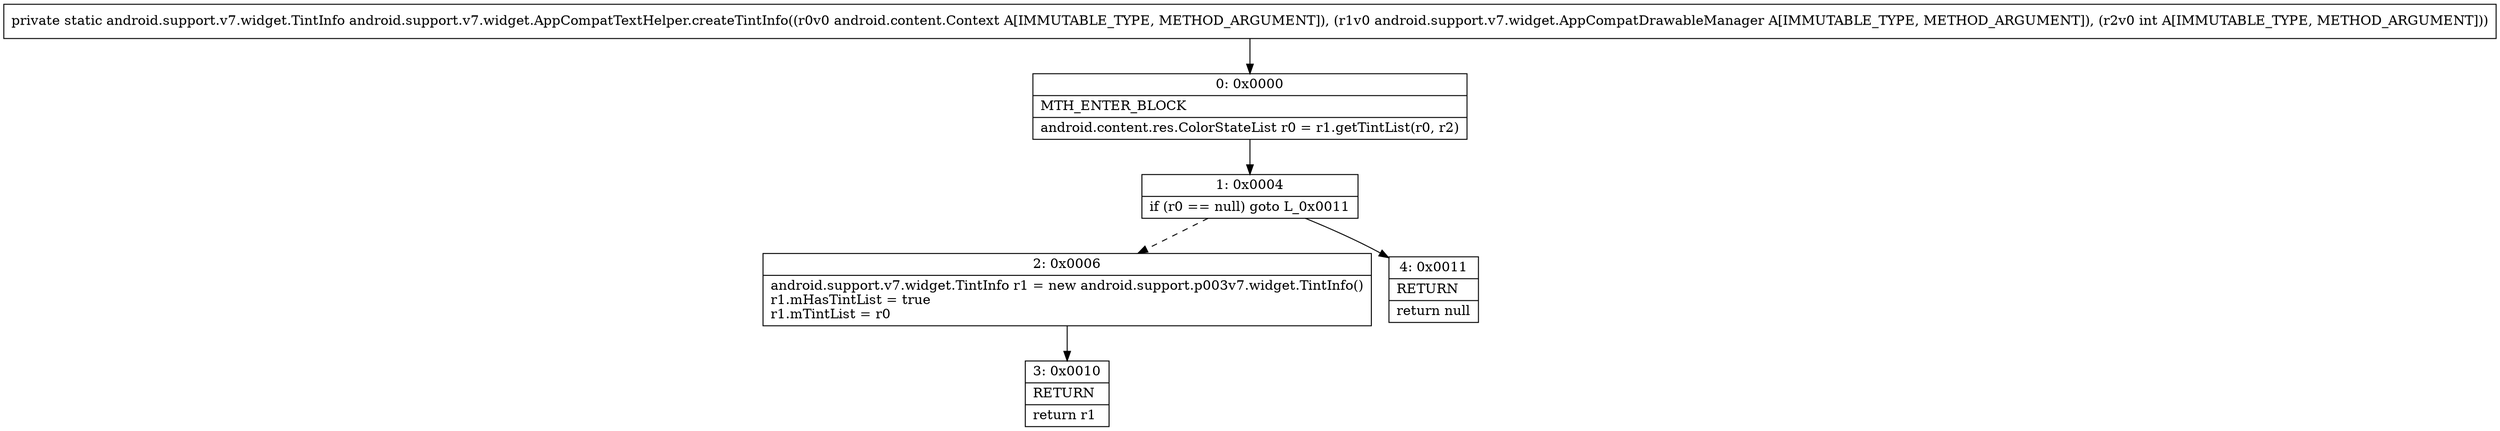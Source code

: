digraph "CFG forandroid.support.v7.widget.AppCompatTextHelper.createTintInfo(Landroid\/content\/Context;Landroid\/support\/v7\/widget\/AppCompatDrawableManager;I)Landroid\/support\/v7\/widget\/TintInfo;" {
Node_0 [shape=record,label="{0\:\ 0x0000|MTH_ENTER_BLOCK\l|android.content.res.ColorStateList r0 = r1.getTintList(r0, r2)\l}"];
Node_1 [shape=record,label="{1\:\ 0x0004|if (r0 == null) goto L_0x0011\l}"];
Node_2 [shape=record,label="{2\:\ 0x0006|android.support.v7.widget.TintInfo r1 = new android.support.p003v7.widget.TintInfo()\lr1.mHasTintList = true\lr1.mTintList = r0\l}"];
Node_3 [shape=record,label="{3\:\ 0x0010|RETURN\l|return r1\l}"];
Node_4 [shape=record,label="{4\:\ 0x0011|RETURN\l|return null\l}"];
MethodNode[shape=record,label="{private static android.support.v7.widget.TintInfo android.support.v7.widget.AppCompatTextHelper.createTintInfo((r0v0 android.content.Context A[IMMUTABLE_TYPE, METHOD_ARGUMENT]), (r1v0 android.support.v7.widget.AppCompatDrawableManager A[IMMUTABLE_TYPE, METHOD_ARGUMENT]), (r2v0 int A[IMMUTABLE_TYPE, METHOD_ARGUMENT])) }"];
MethodNode -> Node_0;
Node_0 -> Node_1;
Node_1 -> Node_2[style=dashed];
Node_1 -> Node_4;
Node_2 -> Node_3;
}

